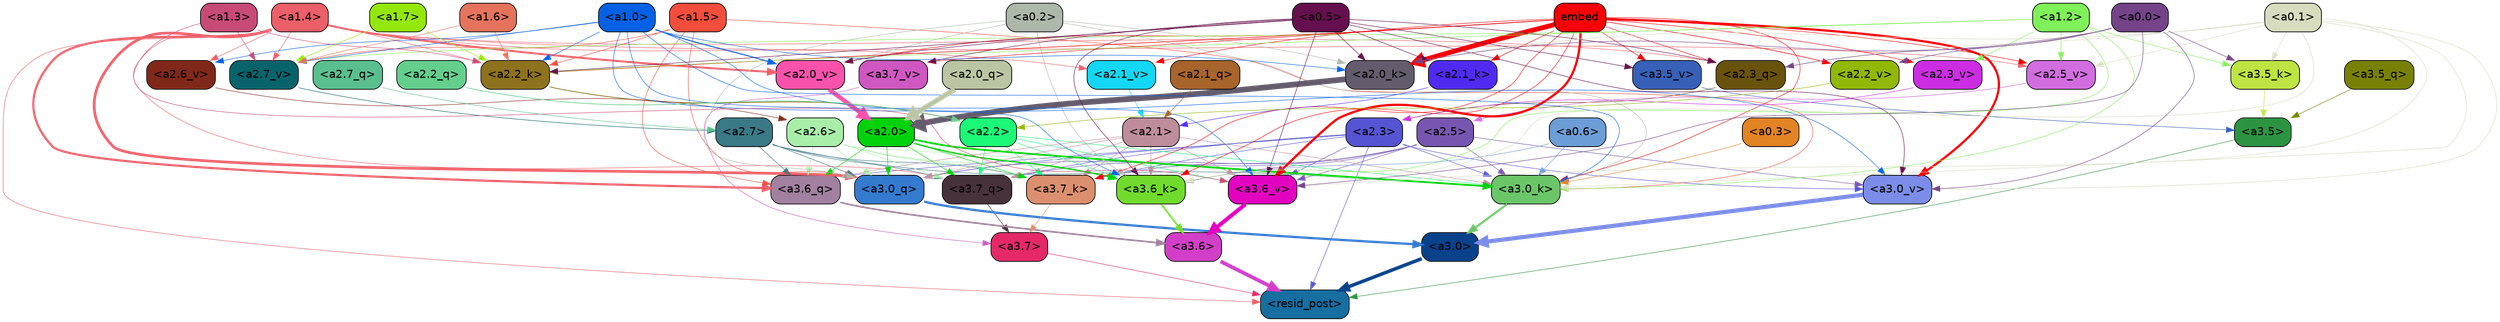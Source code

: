 strict digraph "" {
	graph [bgcolor=transparent,
		layout=dot,
		overlap=false,
		splines=true
	];
	"<a3.7>"	[color=black,
		fillcolor="#e42868",
		fontname=Helvetica,
		shape=box,
		style="filled, rounded"];
	"<resid_post>"	[color=black,
		fillcolor="#166ea1",
		fontname=Helvetica,
		shape=box,
		style="filled, rounded"];
	"<a3.7>" -> "<resid_post>"	[color="#e42868",
		penwidth=0.6];
	"<a3.6>"	[color=black,
		fillcolor="#d23ec8",
		fontname=Helvetica,
		shape=box,
		style="filled, rounded"];
	"<a3.6>" -> "<resid_post>"	[color="#d23ec8",
		penwidth=4.646730065345764];
	"<a3.5>"	[color=black,
		fillcolor="#2c9441",
		fontname=Helvetica,
		shape=box,
		style="filled, rounded"];
	"<a3.5>" -> "<resid_post>"	[color="#2c9441",
		penwidth=0.6];
	"<a3.0>"	[color=black,
		fillcolor="#09418b",
		fontname=Helvetica,
		shape=box,
		style="filled, rounded"];
	"<a3.0>" -> "<resid_post>"	[color="#09418b",
		penwidth=4.323132634162903];
	"<a2.3>"	[color=black,
		fillcolor="#5654d2",
		fontname=Helvetica,
		shape=box,
		style="filled, rounded"];
	"<a2.3>" -> "<resid_post>"	[color="#5654d2",
		penwidth=0.6];
	"<a3.7_q>"	[color=black,
		fillcolor="#47313a",
		fontname=Helvetica,
		shape=box,
		style="filled, rounded"];
	"<a2.3>" -> "<a3.7_q>"	[color="#5654d2",
		penwidth=0.6];
	"<a3.6_q>"	[color=black,
		fillcolor="#a1819f",
		fontname=Helvetica,
		shape=box,
		style="filled, rounded"];
	"<a2.3>" -> "<a3.6_q>"	[color="#5654d2",
		penwidth=0.6];
	"<a3.0_q>"	[color=black,
		fillcolor="#347acf",
		fontname=Helvetica,
		shape=box,
		style="filled, rounded"];
	"<a2.3>" -> "<a3.0_q>"	[color="#5654d2",
		penwidth=0.6];
	"<a3.7_k>"	[color=black,
		fillcolor="#db8f6e",
		fontname=Helvetica,
		shape=box,
		style="filled, rounded"];
	"<a2.3>" -> "<a3.7_k>"	[color="#5654d2",
		penwidth=0.6];
	"<a3.0_k>"	[color=black,
		fillcolor="#6bc669",
		fontname=Helvetica,
		shape=box,
		style="filled, rounded"];
	"<a2.3>" -> "<a3.0_k>"	[color="#5654d2",
		penwidth=0.6];
	"<a3.6_v>"	[color=black,
		fillcolor="#e402c1",
		fontname=Helvetica,
		shape=box,
		style="filled, rounded"];
	"<a2.3>" -> "<a3.6_v>"	[color="#5654d2",
		penwidth=0.6];
	"<a3.0_v>"	[color=black,
		fillcolor="#7b8de8",
		fontname=Helvetica,
		shape=box,
		style="filled, rounded"];
	"<a2.3>" -> "<a3.0_v>"	[color="#5654d2",
		penwidth=0.6];
	"<a1.4>"	[color=black,
		fillcolor="#eb5f68",
		fontname=Helvetica,
		shape=box,
		style="filled, rounded"];
	"<a1.4>" -> "<resid_post>"	[color="#eb5f68",
		penwidth=0.6];
	"<a1.4>" -> "<a3.7_q>"	[color="#eb5f68",
		penwidth=0.6];
	"<a1.4>" -> "<a3.6_q>"	[color="#eb5f68",
		penwidth=2.700703263282776];
	"<a1.4>" -> "<a3.0_q>"	[color="#eb5f68",
		penwidth=3.34255850315094];
	"<a2.3_q>"	[color=black,
		fillcolor="#69520c",
		fontname=Helvetica,
		shape=box,
		style="filled, rounded"];
	"<a1.4>" -> "<a2.3_q>"	[color="#eb5f68",
		penwidth=0.6];
	"<a2.2_k>"	[color=black,
		fillcolor="#8e721d",
		fontname=Helvetica,
		shape=box,
		style="filled, rounded"];
	"<a1.4>" -> "<a2.2_k>"	[color="#eb5f68",
		penwidth=0.6];
	"<a2.7_v>"	[color=black,
		fillcolor="#08636b",
		fontname=Helvetica,
		shape=box,
		style="filled, rounded"];
	"<a1.4>" -> "<a2.7_v>"	[color="#eb5f68",
		penwidth=0.6];
	"<a2.6_v>"	[color=black,
		fillcolor="#802819",
		fontname=Helvetica,
		shape=box,
		style="filled, rounded"];
	"<a1.4>" -> "<a2.6_v>"	[color="#eb5f68",
		penwidth=0.6];
	"<a2.5_v>"	[color=black,
		fillcolor="#d26de0",
		fontname=Helvetica,
		shape=box,
		style="filled, rounded"];
	"<a1.4>" -> "<a2.5_v>"	[color="#eb5f68",
		penwidth=0.6];
	"<a2.1_v>"	[color=black,
		fillcolor="#13d7f4",
		fontname=Helvetica,
		shape=box,
		style="filled, rounded"];
	"<a1.4>" -> "<a2.1_v>"	[color="#eb5f68",
		penwidth=0.6];
	"<a2.0_v>"	[color=black,
		fillcolor="#f852ab",
		fontname=Helvetica,
		shape=box,
		style="filled, rounded"];
	"<a1.4>" -> "<a2.0_v>"	[color="#eb5f68",
		penwidth=2.387977123260498];
	"<a3.7_q>" -> "<a3.7>"	[color="#47313a",
		penwidth=0.6];
	"<a3.6_q>" -> "<a3.6>"	[color="#a1819f",
		penwidth=2.03758105635643];
	"<a3.5_q>"	[color=black,
		fillcolor="#788106",
		fontname=Helvetica,
		shape=box,
		style="filled, rounded"];
	"<a3.5_q>" -> "<a3.5>"	[color="#788106",
		penwidth=0.6];
	"<a3.0_q>" -> "<a3.0>"	[color="#347acf",
		penwidth=2.8638100624084473];
	"<a3.7_k>" -> "<a3.7>"	[color="#db8f6e",
		penwidth=0.6];
	"<a3.6_k>"	[color=black,
		fillcolor="#70db2c",
		fontname=Helvetica,
		shape=box,
		style="filled, rounded"];
	"<a3.6_k>" -> "<a3.6>"	[color="#70db2c",
		penwidth=2.174198240041733];
	"<a3.5_k>"	[color=black,
		fillcolor="#bde442",
		fontname=Helvetica,
		shape=box,
		style="filled, rounded"];
	"<a3.5_k>" -> "<a3.5>"	[color="#bde442",
		penwidth=0.6];
	"<a3.0_k>" -> "<a3.0>"	[color="#6bc669",
		penwidth=2.6274144649505615];
	"<a3.7_v>"	[color=black,
		fillcolor="#cf57c1",
		fontname=Helvetica,
		shape=box,
		style="filled, rounded"];
	"<a3.7_v>" -> "<a3.7>"	[color="#cf57c1",
		penwidth=0.6];
	"<a3.6_v>" -> "<a3.6>"	[color="#e402c1",
		penwidth=5.002329230308533];
	"<a3.5_v>"	[color=black,
		fillcolor="#3760b9",
		fontname=Helvetica,
		shape=box,
		style="filled, rounded"];
	"<a3.5_v>" -> "<a3.5>"	[color="#3760b9",
		penwidth=0.6];
	"<a3.0_v>" -> "<a3.0>"	[color="#7b8de8",
		penwidth=5.188832879066467];
	"<a2.7>"	[color=black,
		fillcolor="#3a7986",
		fontname=Helvetica,
		shape=box,
		style="filled, rounded"];
	"<a2.7>" -> "<a3.7_q>"	[color="#3a7986",
		penwidth=0.6];
	"<a2.7>" -> "<a3.6_q>"	[color="#3a7986",
		penwidth=0.6];
	"<a2.7>" -> "<a3.0_q>"	[color="#3a7986",
		penwidth=0.6];
	"<a2.7>" -> "<a3.7_k>"	[color="#3a7986",
		penwidth=0.6];
	"<a2.7>" -> "<a3.0_k>"	[color="#3a7986",
		penwidth=0.6];
	"<a2.6>"	[color=black,
		fillcolor="#a8eea8",
		fontname=Helvetica,
		shape=box,
		style="filled, rounded"];
	"<a2.6>" -> "<a3.7_q>"	[color="#a8eea8",
		penwidth=0.6];
	"<a2.6>" -> "<a3.6_q>"	[color="#a8eea8",
		penwidth=0.6];
	"<a2.6>" -> "<a3.0_q>"	[color="#a8eea8",
		penwidth=0.6];
	"<a2.6>" -> "<a3.7_k>"	[color="#a8eea8",
		penwidth=0.6];
	"<a2.6>" -> "<a3.6_k>"	[color="#a8eea8",
		penwidth=0.6];
	"<a2.6>" -> "<a3.0_k>"	[color="#a8eea8",
		penwidth=0.6];
	"<a2.5>"	[color=black,
		fillcolor="#7656b1",
		fontname=Helvetica,
		shape=box,
		style="filled, rounded"];
	"<a2.5>" -> "<a3.7_q>"	[color="#7656b1",
		penwidth=0.6];
	"<a2.5>" -> "<a3.0_q>"	[color="#7656b1",
		penwidth=0.6];
	"<a2.5>" -> "<a3.7_k>"	[color="#7656b1",
		penwidth=0.6];
	"<a2.5>" -> "<a3.6_k>"	[color="#7656b1",
		penwidth=0.6];
	"<a2.5>" -> "<a3.0_k>"	[color="#7656b1",
		penwidth=0.6];
	"<a2.5>" -> "<a3.6_v>"	[color="#7656b1",
		penwidth=0.6];
	"<a2.5>" -> "<a3.0_v>"	[color="#7656b1",
		penwidth=0.6];
	"<a2.2>"	[color=black,
		fillcolor="#1cf977",
		fontname=Helvetica,
		shape=box,
		style="filled, rounded"];
	"<a2.2>" -> "<a3.7_q>"	[color="#1cf977",
		penwidth=0.6];
	"<a2.2>" -> "<a3.7_k>"	[color="#1cf977",
		penwidth=0.6];
	"<a2.2>" -> "<a3.6_k>"	[color="#1cf977",
		penwidth=0.6];
	"<a2.2>" -> "<a3.0_k>"	[color="#1cf977",
		penwidth=0.6];
	"<a2.2>" -> "<a3.6_v>"	[color="#1cf977",
		penwidth=0.6];
	"<a2.1>"	[color=black,
		fillcolor="#be8d9c",
		fontname=Helvetica,
		shape=box,
		style="filled, rounded"];
	"<a2.1>" -> "<a3.7_q>"	[color="#be8d9c",
		penwidth=0.6];
	"<a2.1>" -> "<a3.6_q>"	[color="#be8d9c",
		penwidth=0.6];
	"<a2.1>" -> "<a3.0_q>"	[color="#be8d9c",
		penwidth=0.6];
	"<a2.1>" -> "<a3.7_k>"	[color="#be8d9c",
		penwidth=0.6];
	"<a2.1>" -> "<a3.6_k>"	[color="#be8d9c",
		penwidth=0.6];
	"<a2.1>" -> "<a3.0_k>"	[color="#be8d9c",
		penwidth=0.6];
	"<a2.1>" -> "<a3.6_v>"	[color="#be8d9c",
		penwidth=0.6];
	"<a2.0>"	[color=black,
		fillcolor="#02d20b",
		fontname=Helvetica,
		shape=box,
		style="filled, rounded"];
	"<a2.0>" -> "<a3.7_q>"	[color="#02d20b",
		penwidth=0.6];
	"<a2.0>" -> "<a3.6_q>"	[color="#02d20b",
		penwidth=0.6];
	"<a2.0>" -> "<a3.0_q>"	[color="#02d20b",
		penwidth=0.6];
	"<a2.0>" -> "<a3.7_k>"	[color="#02d20b",
		penwidth=0.6];
	"<a2.0>" -> "<a3.6_k>"	[color="#02d20b",
		penwidth=1.6454488784074783];
	"<a2.0>" -> "<a3.0_k>"	[color="#02d20b",
		penwidth=2.2218968719244003];
	"<a1.5>"	[color=black,
		fillcolor="#f34d3c",
		fontname=Helvetica,
		shape=box,
		style="filled, rounded"];
	"<a1.5>" -> "<a3.6_q>"	[color="#f34d3c",
		penwidth=0.6];
	"<a1.5>" -> "<a3.0_q>"	[color="#f34d3c",
		penwidth=0.6];
	"<a1.5>" -> "<a3.0_k>"	[color="#f34d3c",
		penwidth=0.6];
	"<a1.5>" -> "<a2.2_k>"	[color="#f34d3c",
		penwidth=0.6];
	"<a1.5>" -> "<a2.7_v>"	[color="#f34d3c",
		penwidth=0.6];
	"<a0.2>"	[color=black,
		fillcolor="#adb8ab",
		fontname=Helvetica,
		shape=box,
		style="filled, rounded"];
	"<a0.2>" -> "<a3.0_q>"	[color="#adb8ab",
		penwidth=0.6];
	"<a0.2>" -> "<a3.6_k>"	[color="#adb8ab",
		penwidth=0.6];
	"<a0.2>" -> "<a3.0_k>"	[color="#adb8ab",
		penwidth=0.6];
	"<a2.0_k>"	[color=black,
		fillcolor="#645b6c",
		fontname=Helvetica,
		shape=box,
		style="filled, rounded"];
	"<a0.2>" -> "<a2.0_k>"	[color="#adb8ab",
		penwidth=0.6];
	"<a0.2>" -> "<a2.0_v>"	[color="#adb8ab",
		penwidth=0.6];
	embed	[color=black,
		fillcolor="#f50105",
		fontname=Helvetica,
		shape=box,
		style="filled, rounded"];
	embed -> "<a3.7_k>"	[color="#f50105",
		penwidth=0.6];
	embed -> "<a3.6_k>"	[color="#f50105",
		penwidth=0.6];
	embed -> "<a3.0_k>"	[color="#f50105",
		penwidth=0.6];
	embed -> "<a3.7_v>"	[color="#f50105",
		penwidth=0.6];
	embed -> "<a3.6_v>"	[color="#f50105",
		penwidth=2.8301228284835815];
	embed -> "<a3.5_v>"	[color="#f50105",
		penwidth=0.6];
	embed -> "<a3.0_v>"	[color="#f50105",
		penwidth=2.7660785913467407];
	embed -> "<a2.3_q>"	[color="#f50105",
		penwidth=0.6];
	embed -> "<a2.2_k>"	[color="#f50105",
		penwidth=0.7099294662475586];
	"<a2.1_k>"	[color=black,
		fillcolor="#512af1",
		fontname=Helvetica,
		shape=box,
		style="filled, rounded"];
	embed -> "<a2.1_k>"	[color="#f50105",
		penwidth=0.6];
	embed -> "<a2.0_k>"	[color="#f50105",
		penwidth=6.075345039367676];
	embed -> "<a2.5_v>"	[color="#f50105",
		penwidth=0.6];
	"<a2.3_v>"	[color=black,
		fillcolor="#cc2de3",
		fontname=Helvetica,
		shape=box,
		style="filled, rounded"];
	embed -> "<a2.3_v>"	[color="#f50105",
		penwidth=0.6];
	"<a2.2_v>"	[color=black,
		fillcolor="#91b807",
		fontname=Helvetica,
		shape=box,
		style="filled, rounded"];
	embed -> "<a2.2_v>"	[color="#f50105",
		penwidth=0.6909599304199219];
	embed -> "<a2.1_v>"	[color="#f50105",
		penwidth=0.6];
	embed -> "<a2.0_v>"	[color="#f50105",
		penwidth=0.6];
	"<a1.2>"	[color=black,
		fillcolor="#7ff159",
		fontname=Helvetica,
		shape=box,
		style="filled, rounded"];
	"<a1.2>" -> "<a3.6_k>"	[color="#7ff159",
		penwidth=0.6];
	"<a1.2>" -> "<a3.5_k>"	[color="#7ff159",
		penwidth=0.6];
	"<a1.2>" -> "<a3.0_k>"	[color="#7ff159",
		penwidth=0.6];
	"<a1.2>" -> "<a2.2_k>"	[color="#7ff159",
		penwidth=0.6];
	"<a1.2>" -> "<a2.7_v>"	[color="#7ff159",
		penwidth=0.6];
	"<a1.2>" -> "<a2.5_v>"	[color="#7ff159",
		penwidth=0.6];
	"<a1.2>" -> "<a2.3_v>"	[color="#7ff159",
		penwidth=0.6];
	"<a1.0>"	[color=black,
		fillcolor="#0461e6",
		fontname=Helvetica,
		shape=box,
		style="filled, rounded"];
	"<a1.0>" -> "<a3.6_k>"	[color="#0461e6",
		penwidth=0.6];
	"<a1.0>" -> "<a3.0_k>"	[color="#0461e6",
		penwidth=0.6];
	"<a1.0>" -> "<a3.6_v>"	[color="#0461e6",
		penwidth=0.6];
	"<a1.0>" -> "<a3.0_v>"	[color="#0461e6",
		penwidth=0.6];
	"<a1.0>" -> "<a2.2_k>"	[color="#0461e6",
		penwidth=0.6];
	"<a1.0>" -> "<a2.0_k>"	[color="#0461e6",
		penwidth=0.6];
	"<a1.0>" -> "<a2.7_v>"	[color="#0461e6",
		penwidth=0.6];
	"<a1.0>" -> "<a2.6_v>"	[color="#0461e6",
		penwidth=0.6];
	"<a1.0>" -> "<a2.0_v>"	[color="#0461e6",
		penwidth=1.2435333728790283];
	"<a0.6>"	[color=black,
		fillcolor="#6c9dd7",
		fontname=Helvetica,
		shape=box,
		style="filled, rounded"];
	"<a0.6>" -> "<a3.6_k>"	[color="#6c9dd7",
		penwidth=0.6];
	"<a0.6>" -> "<a3.0_k>"	[color="#6c9dd7",
		penwidth=0.6];
	"<a0.5>"	[color=black,
		fillcolor="#660f4e",
		fontname=Helvetica,
		shape=box,
		style="filled, rounded"];
	"<a0.5>" -> "<a3.6_k>"	[color="#660f4e",
		penwidth=0.6];
	"<a0.5>" -> "<a3.7_v>"	[color="#660f4e",
		penwidth=0.6];
	"<a0.5>" -> "<a3.6_v>"	[color="#660f4e",
		penwidth=0.6];
	"<a0.5>" -> "<a3.5_v>"	[color="#660f4e",
		penwidth=0.6];
	"<a0.5>" -> "<a3.0_v>"	[color="#660f4e",
		penwidth=0.6124261617660522];
	"<a0.5>" -> "<a2.3_q>"	[color="#660f4e",
		penwidth=0.6];
	"<a0.5>" -> "<a2.2_k>"	[color="#660f4e",
		penwidth=0.6];
	"<a0.5>" -> "<a2.1_k>"	[color="#660f4e",
		penwidth=0.6];
	"<a0.5>" -> "<a2.0_k>"	[color="#660f4e",
		penwidth=0.6112704277038574];
	"<a0.5>" -> "<a2.0_v>"	[color="#660f4e",
		penwidth=0.6];
	"<a0.1>"	[color=black,
		fillcolor="#d7dcbf",
		fontname=Helvetica,
		shape=box,
		style="filled, rounded"];
	"<a0.1>" -> "<a3.6_k>"	[color="#d7dcbf",
		penwidth=0.6];
	"<a0.1>" -> "<a3.5_k>"	[color="#d7dcbf",
		penwidth=0.6];
	"<a0.1>" -> "<a3.0_k>"	[color="#d7dcbf",
		penwidth=0.6];
	"<a0.1>" -> "<a3.6_v>"	[color="#d7dcbf",
		penwidth=0.6];
	"<a0.1>" -> "<a3.0_v>"	[color="#d7dcbf",
		penwidth=0.6];
	"<a0.1>" -> "<a2.3_q>"	[color="#d7dcbf",
		penwidth=0.6];
	"<a0.1>" -> "<a2.0_k>"	[color="#d7dcbf",
		penwidth=0.6];
	"<a0.1>" -> "<a2.5_v>"	[color="#d7dcbf",
		penwidth=0.6];
	"<a0.0>"	[color=black,
		fillcolor="#744388",
		fontname=Helvetica,
		shape=box,
		style="filled, rounded"];
	"<a0.0>" -> "<a3.5_k>"	[color="#744388",
		penwidth=0.6];
	"<a0.0>" -> "<a3.6_v>"	[color="#744388",
		penwidth=0.6];
	"<a0.0>" -> "<a3.0_v>"	[color="#744388",
		penwidth=0.6];
	"<a0.0>" -> "<a2.3_q>"	[color="#744388",
		penwidth=0.6];
	"<a0.0>" -> "<a2.0_k>"	[color="#744388",
		penwidth=0.6];
	"<a0.0>" -> "<a2.2_v>"	[color="#744388",
		penwidth=0.6];
	"<a0.3>"	[color=black,
		fillcolor="#e28324",
		fontname=Helvetica,
		shape=box,
		style="filled, rounded"];
	"<a0.3>" -> "<a3.0_k>"	[color="#e28324",
		penwidth=0.6];
	"<a1.3>"	[color=black,
		fillcolor="#c74a77",
		fontname=Helvetica,
		shape=box,
		style="filled, rounded"];
	"<a1.3>" -> "<a3.6_v>"	[color="#c74a77",
		penwidth=0.6];
	"<a1.3>" -> "<a2.2_k>"	[color="#c74a77",
		penwidth=0.6];
	"<a1.3>" -> "<a2.7_v>"	[color="#c74a77",
		penwidth=0.6];
	"<a2.7_q>"	[color=black,
		fillcolor="#5abf8e",
		fontname=Helvetica,
		shape=box,
		style="filled, rounded"];
	"<a2.7_q>" -> "<a2.7>"	[color="#5abf8e",
		penwidth=0.6];
	"<a2.3_q>" -> "<a2.3>"	[color="#69520c",
		penwidth=0.6];
	"<a2.2_q>"	[color=black,
		fillcolor="#64ce8c",
		fontname=Helvetica,
		shape=box,
		style="filled, rounded"];
	"<a2.2_q>" -> "<a2.2>"	[color="#64ce8c",
		penwidth=0.8114519119262695];
	"<a2.1_q>"	[color=black,
		fillcolor="#a7642b",
		fontname=Helvetica,
		shape=box,
		style="filled, rounded"];
	"<a2.1_q>" -> "<a2.1>"	[color="#a7642b",
		penwidth=0.6];
	"<a2.0_q>"	[color=black,
		fillcolor="#bac6a3",
		fontname=Helvetica,
		shape=box,
		style="filled, rounded"];
	"<a2.0_q>" -> "<a2.0>"	[color="#bac6a3",
		penwidth=6.2323237657547];
	"<a2.2_k>" -> "<a2.2>"	[color="#8e721d",
		penwidth=0.9331893920898438];
	"<a2.1_k>" -> "<a2.1>"	[color="#512af1",
		penwidth=0.6];
	"<a2.0_k>" -> "<a2.0>"	[color="#645b6c",
		penwidth=7.158664226531982];
	"<a2.7_v>" -> "<a2.7>"	[color="#08636b",
		penwidth=0.6];
	"<a2.6_v>" -> "<a2.6>"	[color="#802819",
		penwidth=0.6];
	"<a2.5_v>" -> "<a2.5>"	[color="#d26de0",
		penwidth=0.6657319068908691];
	"<a2.3_v>" -> "<a2.3>"	[color="#cc2de3",
		penwidth=0.6];
	"<a2.2_v>" -> "<a2.2>"	[color="#91b807",
		penwidth=0.6];
	"<a2.1_v>" -> "<a2.1>"	[color="#13d7f4",
		penwidth=0.6];
	"<a2.0_v>" -> "<a2.0>"	[color="#f852ab",
		penwidth=5.380099236965179];
	"<a1.7>"	[color=black,
		fillcolor="#94e70b",
		fontname=Helvetica,
		shape=box,
		style="filled, rounded"];
	"<a1.7>" -> "<a2.2_k>"	[color="#94e70b",
		penwidth=0.6];
	"<a1.7>" -> "<a2.7_v>"	[color="#94e70b",
		penwidth=0.6];
	"<a1.6>"	[color=black,
		fillcolor="#e5735c",
		fontname=Helvetica,
		shape=box,
		style="filled, rounded"];
	"<a1.6>" -> "<a2.2_k>"	[color="#e5735c",
		penwidth=0.6];
	"<a1.6>" -> "<a2.7_v>"	[color="#e5735c",
		penwidth=0.6];
}
